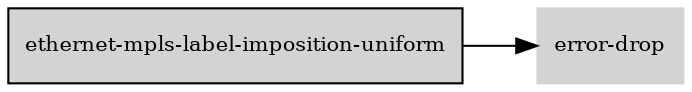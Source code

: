 digraph "ethernet_mpls_label_imposition_uniform_subgraph" {
  rankdir=LR;
  node [shape=box, style=filled, fontsize=10, color=lightgray, fontcolor=black, fillcolor=lightgray];
  "ethernet-mpls-label-imposition-uniform" [color=black, fontcolor=black, fillcolor=lightgray];
  edge [fontsize=8];
  "ethernet-mpls-label-imposition-uniform" -> "error-drop";
}
